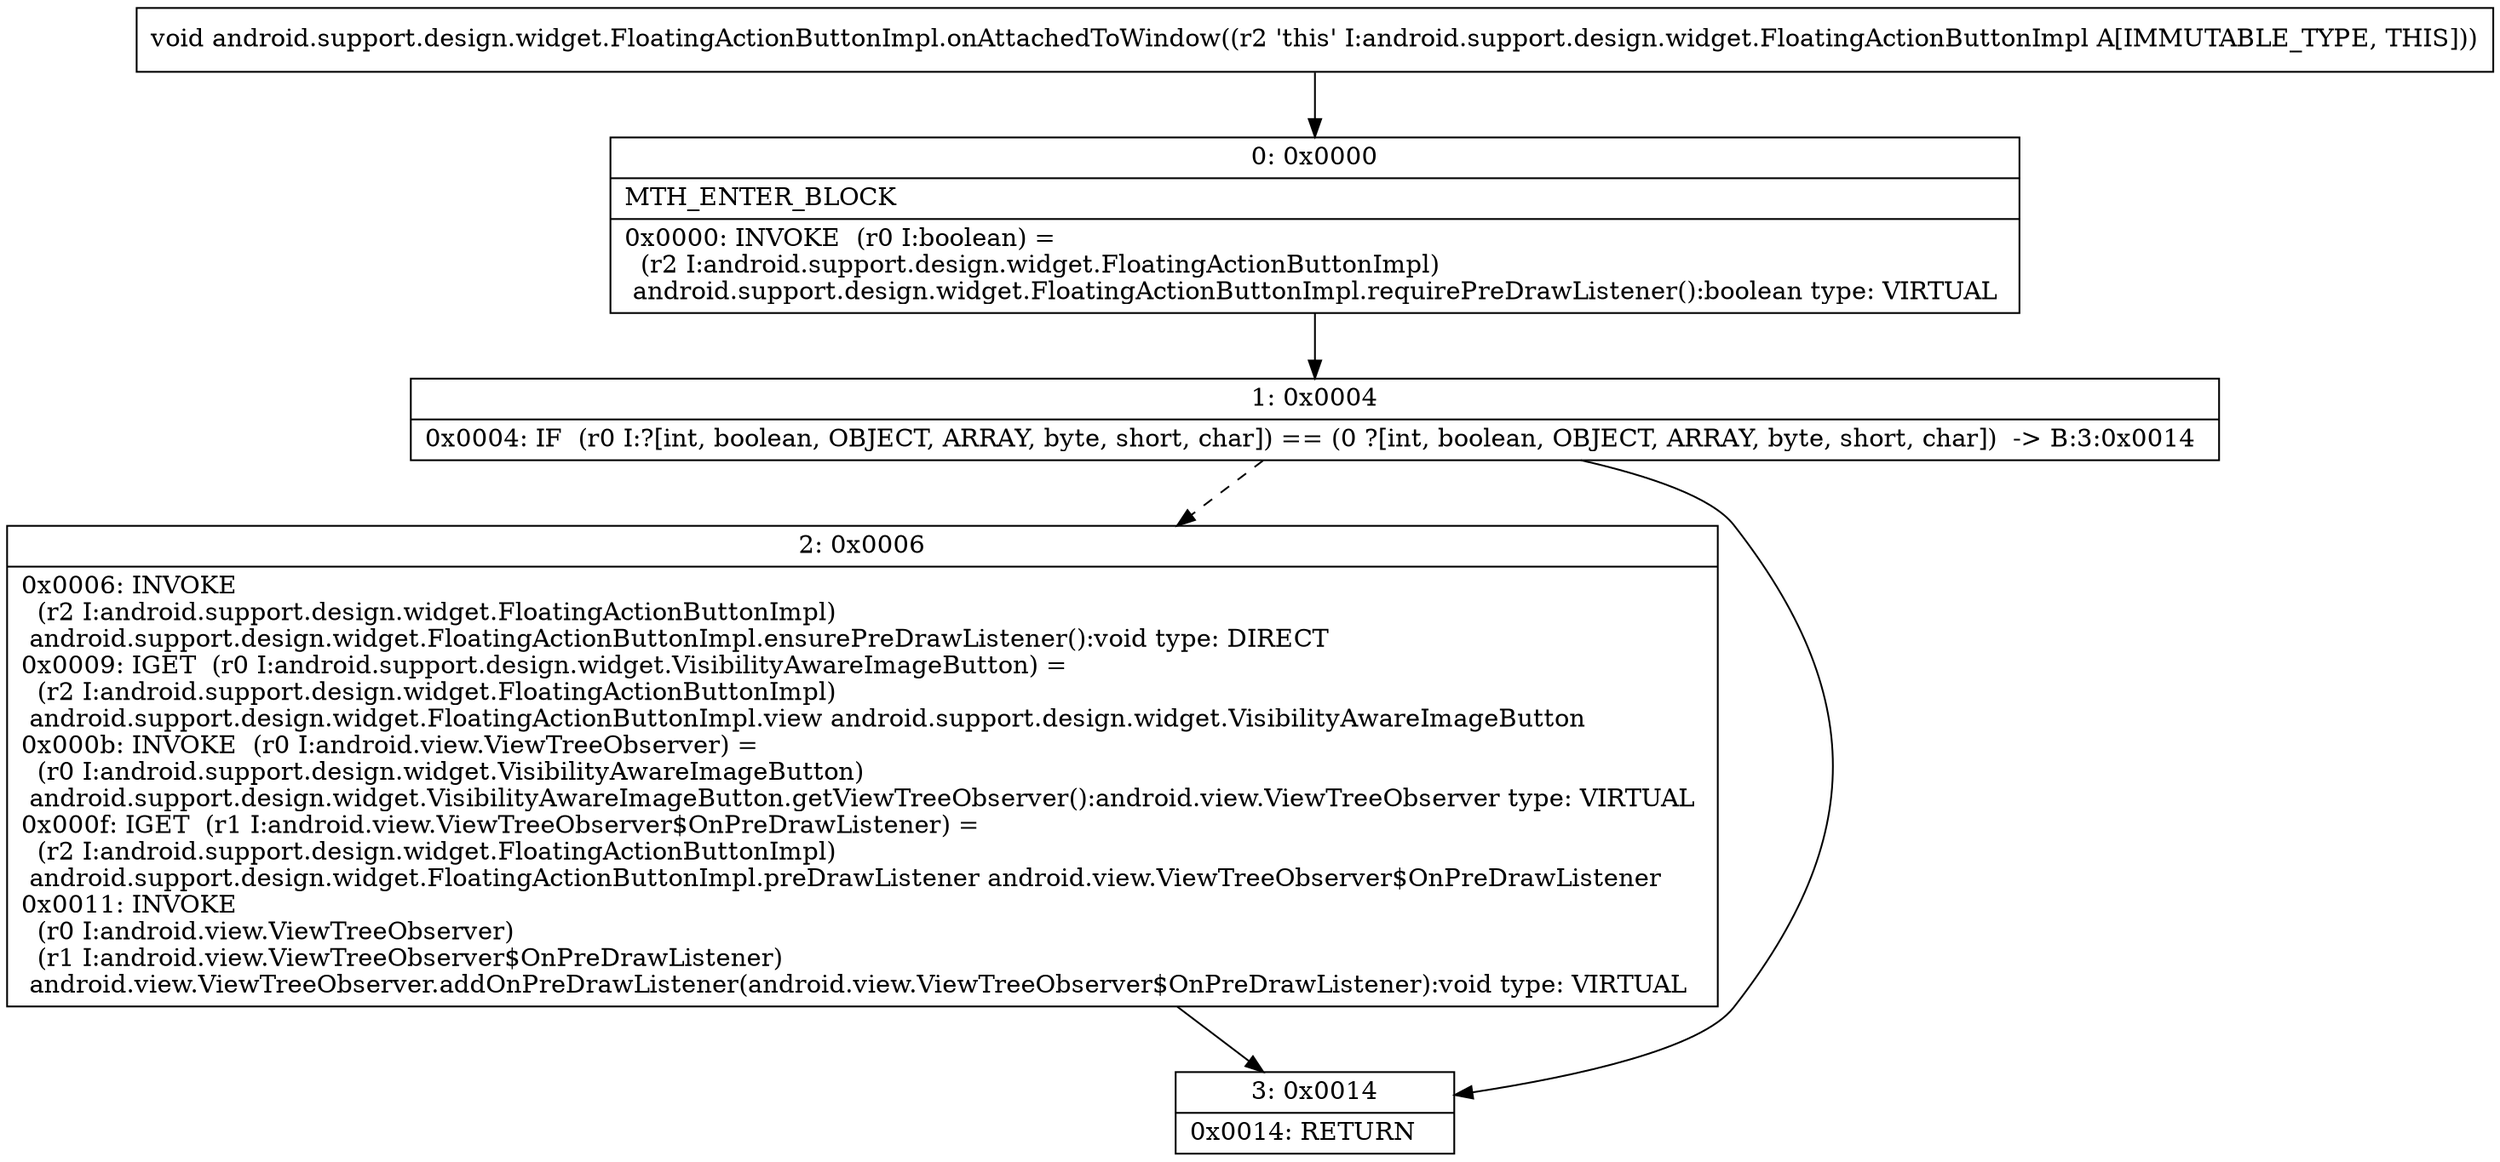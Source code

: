 digraph "CFG forandroid.support.design.widget.FloatingActionButtonImpl.onAttachedToWindow()V" {
Node_0 [shape=record,label="{0\:\ 0x0000|MTH_ENTER_BLOCK\l|0x0000: INVOKE  (r0 I:boolean) = \l  (r2 I:android.support.design.widget.FloatingActionButtonImpl)\l android.support.design.widget.FloatingActionButtonImpl.requirePreDrawListener():boolean type: VIRTUAL \l}"];
Node_1 [shape=record,label="{1\:\ 0x0004|0x0004: IF  (r0 I:?[int, boolean, OBJECT, ARRAY, byte, short, char]) == (0 ?[int, boolean, OBJECT, ARRAY, byte, short, char])  \-\> B:3:0x0014 \l}"];
Node_2 [shape=record,label="{2\:\ 0x0006|0x0006: INVOKE  \l  (r2 I:android.support.design.widget.FloatingActionButtonImpl)\l android.support.design.widget.FloatingActionButtonImpl.ensurePreDrawListener():void type: DIRECT \l0x0009: IGET  (r0 I:android.support.design.widget.VisibilityAwareImageButton) = \l  (r2 I:android.support.design.widget.FloatingActionButtonImpl)\l android.support.design.widget.FloatingActionButtonImpl.view android.support.design.widget.VisibilityAwareImageButton \l0x000b: INVOKE  (r0 I:android.view.ViewTreeObserver) = \l  (r0 I:android.support.design.widget.VisibilityAwareImageButton)\l android.support.design.widget.VisibilityAwareImageButton.getViewTreeObserver():android.view.ViewTreeObserver type: VIRTUAL \l0x000f: IGET  (r1 I:android.view.ViewTreeObserver$OnPreDrawListener) = \l  (r2 I:android.support.design.widget.FloatingActionButtonImpl)\l android.support.design.widget.FloatingActionButtonImpl.preDrawListener android.view.ViewTreeObserver$OnPreDrawListener \l0x0011: INVOKE  \l  (r0 I:android.view.ViewTreeObserver)\l  (r1 I:android.view.ViewTreeObserver$OnPreDrawListener)\l android.view.ViewTreeObserver.addOnPreDrawListener(android.view.ViewTreeObserver$OnPreDrawListener):void type: VIRTUAL \l}"];
Node_3 [shape=record,label="{3\:\ 0x0014|0x0014: RETURN   \l}"];
MethodNode[shape=record,label="{void android.support.design.widget.FloatingActionButtonImpl.onAttachedToWindow((r2 'this' I:android.support.design.widget.FloatingActionButtonImpl A[IMMUTABLE_TYPE, THIS])) }"];
MethodNode -> Node_0;
Node_0 -> Node_1;
Node_1 -> Node_2[style=dashed];
Node_1 -> Node_3;
Node_2 -> Node_3;
}

